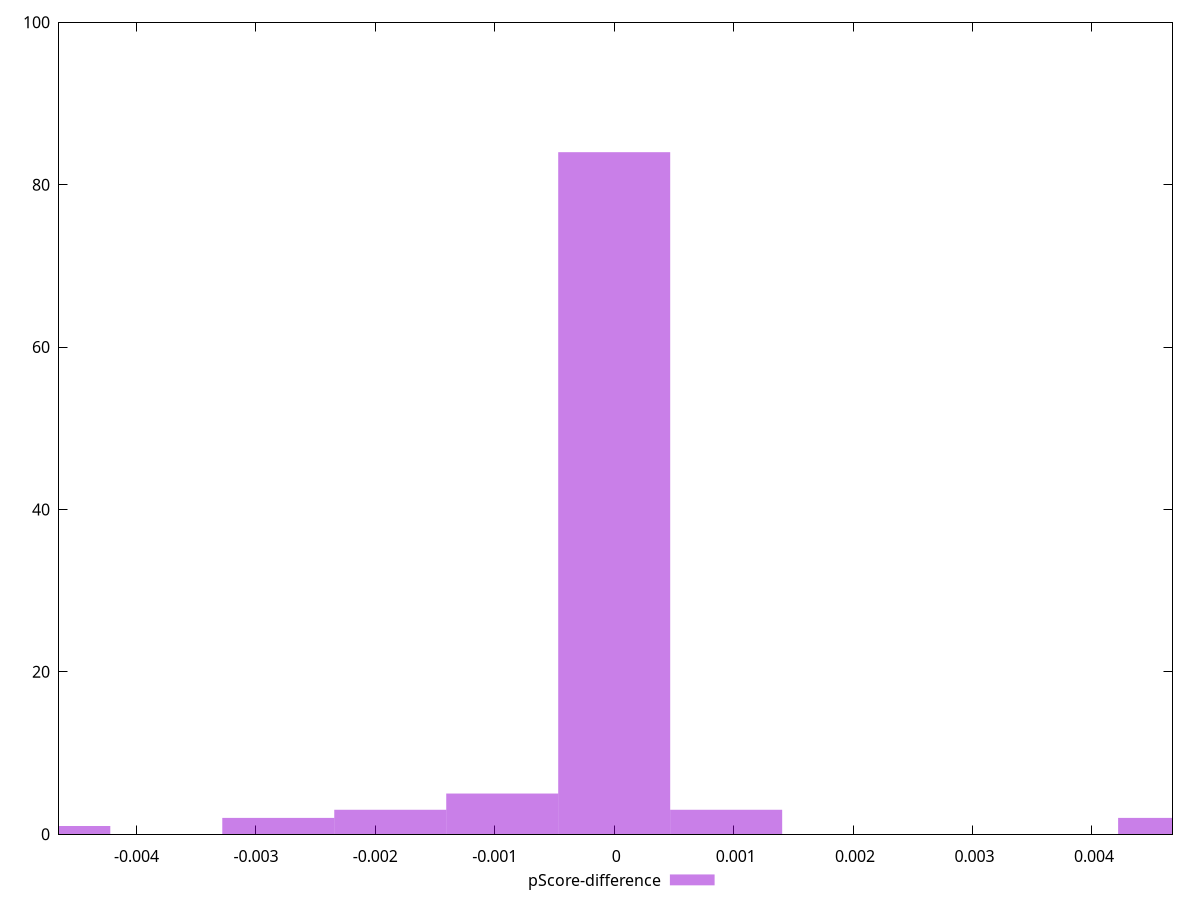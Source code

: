 reset

$pScoreDifference <<EOF
-0.0009376876461032619 5
0 84
0.0009376876461032619 3
0.00468843823051631 2
-0.0028130629383097856 2
-0.0018753752922065238 3
-0.00468843823051631 1
EOF

set key outside below
set boxwidth 0.0009376876461032619
set xrange [-0.004649166266123439:0.004674999713897621]
set yrange [0:100]
set trange [0:100]
set style fill transparent solid 0.5 noborder
set terminal svg size 640, 490 enhanced background rgb 'white'
set output "reports/report_00033_2021-03-01T14-23-16.841Z/uses-rel-preconnect/samples/astro/pScore-difference/histogram.svg"

plot $pScoreDifference title "pScore-difference" with boxes

reset
